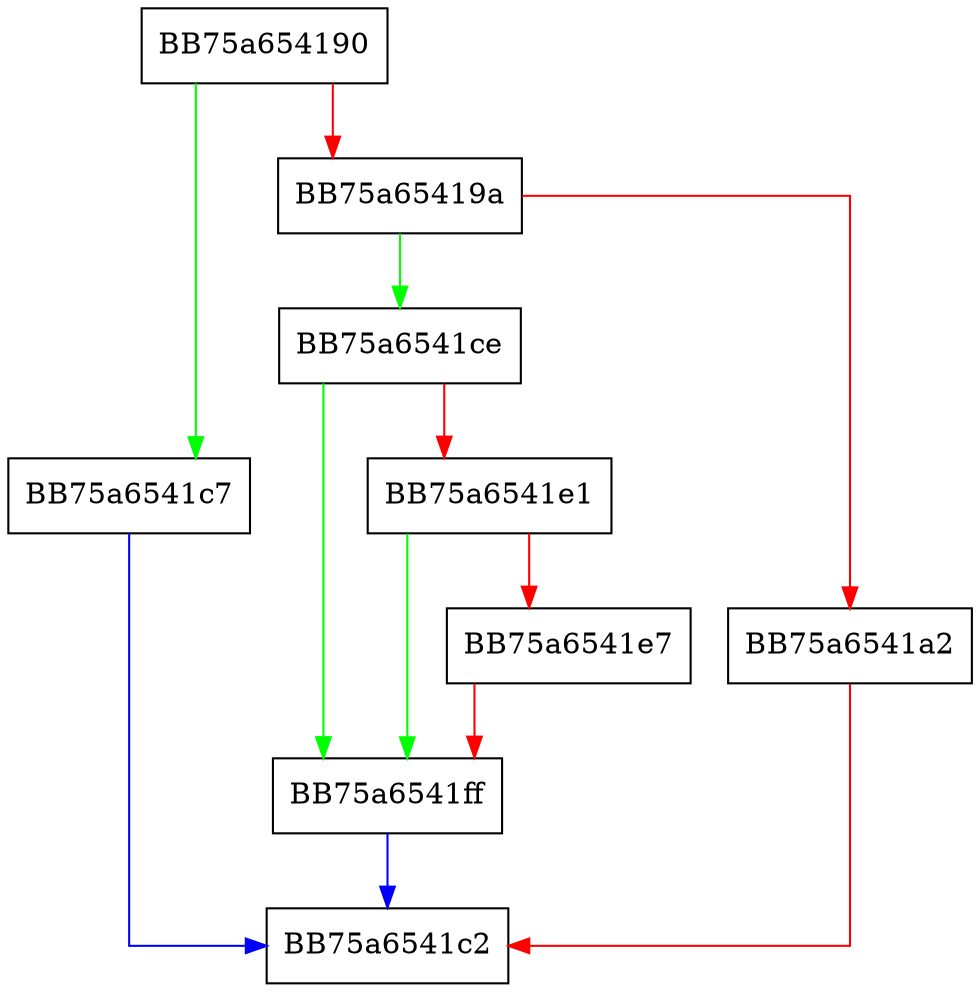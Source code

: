digraph sigattr_push_ext {
  node [shape="box"];
  graph [splines=ortho];
  BB75a654190 -> BB75a6541c7 [color="green"];
  BB75a654190 -> BB75a65419a [color="red"];
  BB75a65419a -> BB75a6541ce [color="green"];
  BB75a65419a -> BB75a6541a2 [color="red"];
  BB75a6541a2 -> BB75a6541c2 [color="red"];
  BB75a6541c7 -> BB75a6541c2 [color="blue"];
  BB75a6541ce -> BB75a6541ff [color="green"];
  BB75a6541ce -> BB75a6541e1 [color="red"];
  BB75a6541e1 -> BB75a6541ff [color="green"];
  BB75a6541e1 -> BB75a6541e7 [color="red"];
  BB75a6541e7 -> BB75a6541ff [color="red"];
  BB75a6541ff -> BB75a6541c2 [color="blue"];
}